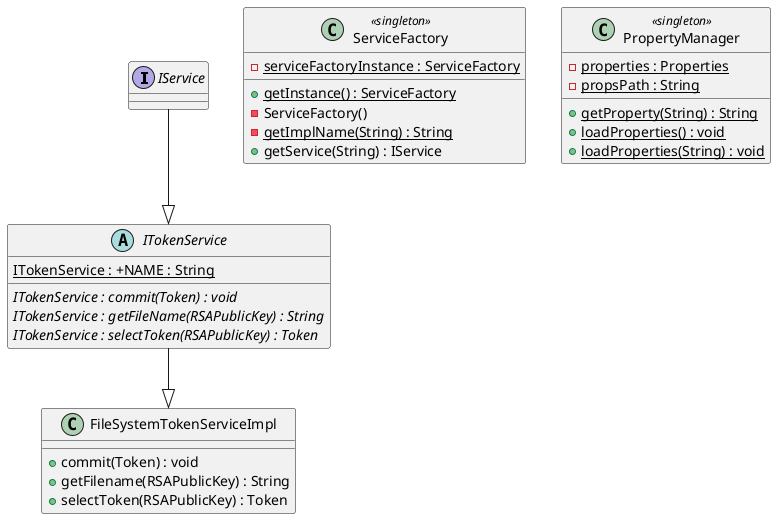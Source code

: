 @startuml
interface IService

class ServiceFactory <<singleton>> {
	{static} -serviceFactoryInstance : ServiceFactory
	{static} +getInstance() : ServiceFactory
	-ServiceFactory()
	{static} -getImplName(String) : String
	+getService(String) : IService
}

class PropertyManager <<singleton>> {
	{static} -properties : Properties
	{static} -propsPath : String
	{static} +getProperty(String) : String
	{static} +loadProperties() : void
	{static} +loadProperties(String) : void
}

abstract class ITokenService {
	ITokenService : {static} +NAME : String
	ITokenService : {abstract} commit(Token) : void
	ITokenService : {abstract} getFileName(RSAPublicKey) : String
	ITokenService : {abstract} selectToken(RSAPublicKey) : Token
}

class FileSystemTokenServiceImpl {
	+commit(Token) : void
	+getFilename(RSAPublicKey) : String
	+selectToken(RSAPublicKey) : Token
}

IService --|> ITokenService
ITokenService --|> FileSystemTokenServiceImpl
@enduml